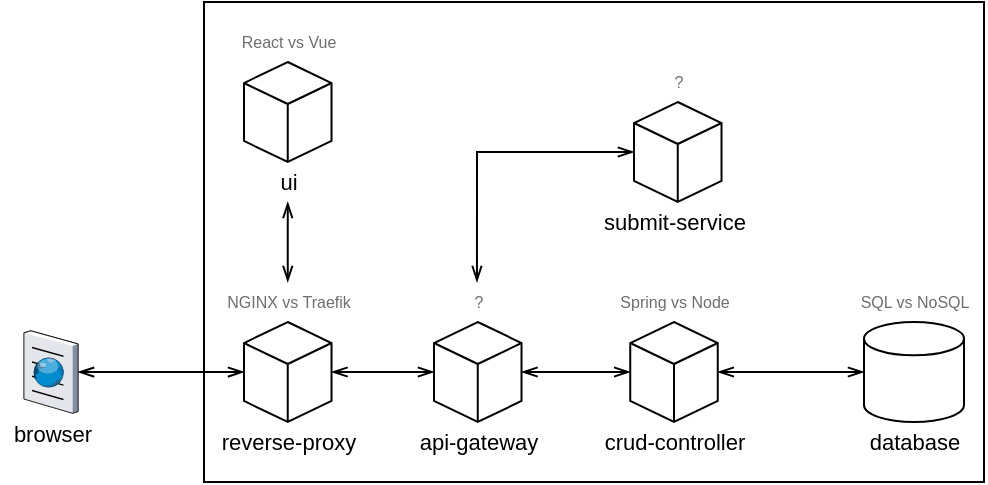 <mxfile version="13.5.6" type="device"><diagram id="BTImalHKi2jLPSEl-765" name="Page-1"><mxGraphModel dx="633" dy="361" grid="1" gridSize="10" guides="1" tooltips="1" connect="1" arrows="1" fold="1" page="1" pageScale="1" pageWidth="850" pageHeight="1100" math="0" shadow="0"><root><mxCell id="0"/><mxCell id="1" parent="0"/><mxCell id="4EUmfapp386sMYO-k9Cj-1" value="" style="rounded=0;whiteSpace=wrap;html=1;fillColor=none;" vertex="1" parent="1"><mxGeometry x="210" y="220" width="390" height="240" as="geometry"/></mxCell><mxCell id="4EUmfapp386sMYO-k9Cj-10" style="edgeStyle=orthogonalEdgeStyle;rounded=0;orthogonalLoop=1;jettySize=auto;html=1;startArrow=openThin;startFill=0;endArrow=openThin;endFill=0;fontSize=11;" edge="1" parent="1" source="4EUmfapp386sMYO-k9Cj-3" target="4EUmfapp386sMYO-k9Cj-8"><mxGeometry relative="1" as="geometry"/></mxCell><mxCell id="4EUmfapp386sMYO-k9Cj-3" value="" style="html=1;whiteSpace=wrap;shape=isoCube2;backgroundOutline=1;isoAngle=15;fillColor=none;aspect=fixed;" vertex="1" parent="1"><mxGeometry x="230" y="380" width="43.76" height="50" as="geometry"/></mxCell><mxCell id="4EUmfapp386sMYO-k9Cj-4" value="reverse-proxy" style="text;html=1;align=center;verticalAlign=middle;resizable=0;points=[];autosize=1;fontSize=11;" vertex="1" parent="1"><mxGeometry x="211.88" y="430" width="80" height="20" as="geometry"/></mxCell><mxCell id="4EUmfapp386sMYO-k9Cj-5" value="" style="html=1;whiteSpace=wrap;shape=isoCube2;backgroundOutline=1;isoAngle=15;fillColor=none;aspect=fixed;" vertex="1" parent="1"><mxGeometry x="230" y="250" width="43.76" height="50" as="geometry"/></mxCell><mxCell id="4EUmfapp386sMYO-k9Cj-6" value="ui" style="text;html=1;align=center;verticalAlign=middle;resizable=0;points=[];autosize=1;fontSize=11;" vertex="1" parent="1"><mxGeometry x="241.88" y="300" width="20" height="20" as="geometry"/></mxCell><mxCell id="4EUmfapp386sMYO-k9Cj-17" style="edgeStyle=orthogonalEdgeStyle;rounded=0;orthogonalLoop=1;jettySize=auto;html=1;startArrow=openThin;startFill=0;endArrow=openThin;endFill=0;fontSize=11;" edge="1" parent="1" source="4EUmfapp386sMYO-k9Cj-8" target="4EUmfapp386sMYO-k9Cj-15"><mxGeometry relative="1" as="geometry"/></mxCell><mxCell id="4EUmfapp386sMYO-k9Cj-8" value="" style="html=1;whiteSpace=wrap;shape=isoCube2;backgroundOutline=1;isoAngle=15;fillColor=none;aspect=fixed;" vertex="1" parent="1"><mxGeometry x="325" y="380" width="43.76" height="50" as="geometry"/></mxCell><mxCell id="4EUmfapp386sMYO-k9Cj-9" value="api-gateway" style="text;html=1;align=center;verticalAlign=middle;resizable=0;points=[];autosize=1;fontSize=11;" vertex="1" parent="1"><mxGeometry x="311.88" y="430" width="70" height="20" as="geometry"/></mxCell><mxCell id="4EUmfapp386sMYO-k9Cj-25" style="edgeStyle=orthogonalEdgeStyle;rounded=0;orthogonalLoop=1;jettySize=auto;html=1;entryX=0;entryY=0.5;entryDx=0;entryDy=0;entryPerimeter=0;startArrow=openThin;startFill=0;endArrow=openThin;endFill=0;fontSize=11;" edge="1" parent="1" source="4EUmfapp386sMYO-k9Cj-15" target="4EUmfapp386sMYO-k9Cj-23"><mxGeometry relative="1" as="geometry"/></mxCell><mxCell id="4EUmfapp386sMYO-k9Cj-15" value="" style="html=1;whiteSpace=wrap;shape=isoCube2;backgroundOutline=1;isoAngle=15;fillColor=none;aspect=fixed;" vertex="1" parent="1"><mxGeometry x="423.12" y="380" width="43.76" height="50" as="geometry"/></mxCell><mxCell id="4EUmfapp386sMYO-k9Cj-16" value="crud-controller" style="text;html=1;align=center;verticalAlign=middle;resizable=0;points=[];autosize=1;fontSize=11;" vertex="1" parent="1"><mxGeometry x="400" y="430" width="90" height="20" as="geometry"/></mxCell><mxCell id="4EUmfapp386sMYO-k9Cj-18" value="" style="html=1;whiteSpace=wrap;shape=isoCube2;backgroundOutline=1;isoAngle=15;fillColor=none;aspect=fixed;" vertex="1" parent="1"><mxGeometry x="425" y="270" width="43.76" height="50" as="geometry"/></mxCell><mxCell id="4EUmfapp386sMYO-k9Cj-19" value="submit-service" style="text;html=1;align=center;verticalAlign=middle;resizable=0;points=[];autosize=1;fontSize=11;" vertex="1" parent="1"><mxGeometry x="400" y="320" width="90" height="20" as="geometry"/></mxCell><mxCell id="4EUmfapp386sMYO-k9Cj-23" value="" style="strokeWidth=1;html=1;shape=mxgraph.flowchart.database;whiteSpace=wrap;fillColor=none;fontSize=11;aspect=fixed;" vertex="1" parent="1"><mxGeometry x="540" y="380" width="50" height="50" as="geometry"/></mxCell><mxCell id="4EUmfapp386sMYO-k9Cj-24" value="database" style="text;html=1;align=center;verticalAlign=middle;resizable=0;points=[];autosize=1;fontSize=11;" vertex="1" parent="1"><mxGeometry x="535" y="430" width="60" height="20" as="geometry"/></mxCell><mxCell id="4EUmfapp386sMYO-k9Cj-26" value="SQL vs NoSQL" style="text;html=1;align=center;verticalAlign=middle;resizable=0;points=[];autosize=1;fontSize=8;fontColor=#6E6E6E;" vertex="1" parent="1"><mxGeometry x="530" y="360" width="70" height="20" as="geometry"/></mxCell><mxCell id="4EUmfapp386sMYO-k9Cj-27" value="React vs Vue" style="text;html=1;align=center;verticalAlign=middle;resizable=0;points=[];autosize=1;fontSize=8;fontColor=#6E6E6E;" vertex="1" parent="1"><mxGeometry x="221.88" y="230" width="60" height="20" as="geometry"/></mxCell><mxCell id="4EUmfapp386sMYO-k9Cj-28" value="?" style="text;html=1;align=center;verticalAlign=middle;resizable=0;points=[];autosize=1;fontSize=8;fontColor=#6E6E6E;" vertex="1" parent="1"><mxGeometry x="436.88" y="250" width="20" height="20" as="geometry"/></mxCell><mxCell id="4EUmfapp386sMYO-k9Cj-29" value="Spring vs Node" style="text;html=1;align=center;verticalAlign=middle;resizable=0;points=[];autosize=1;fontSize=8;fontColor=#6E6E6E;" vertex="1" parent="1"><mxGeometry x="410" y="360" width="70" height="20" as="geometry"/></mxCell><mxCell id="4EUmfapp386sMYO-k9Cj-31" style="edgeStyle=orthogonalEdgeStyle;rounded=0;orthogonalLoop=1;jettySize=auto;html=1;entryX=0;entryY=0.5;entryDx=0;entryDy=0;entryPerimeter=0;startArrow=openThin;startFill=0;endArrow=openThin;endFill=0;fontSize=8;fontColor=#6E6E6E;exitX=0.48;exitY=0;exitDx=0;exitDy=0;exitPerimeter=0;" edge="1" parent="1" source="4EUmfapp386sMYO-k9Cj-30" target="4EUmfapp386sMYO-k9Cj-18"><mxGeometry relative="1" as="geometry"/></mxCell><mxCell id="4EUmfapp386sMYO-k9Cj-30" value="?" style="text;html=1;align=center;verticalAlign=middle;resizable=0;points=[];autosize=1;fontSize=8;fontColor=#6E6E6E;" vertex="1" parent="1"><mxGeometry x="336.88" y="360" width="20" height="20" as="geometry"/></mxCell><mxCell id="4EUmfapp386sMYO-k9Cj-34" style="edgeStyle=orthogonalEdgeStyle;rounded=0;orthogonalLoop=1;jettySize=auto;html=1;startArrow=openThin;startFill=0;endArrow=openThin;endFill=0;fontSize=8;fontColor=#6E6E6E;" edge="1" parent="1" source="4EUmfapp386sMYO-k9Cj-32" target="4EUmfapp386sMYO-k9Cj-6"><mxGeometry relative="1" as="geometry"/></mxCell><mxCell id="4EUmfapp386sMYO-k9Cj-32" value="NGINX vs Traefik" style="text;html=1;align=center;verticalAlign=middle;resizable=0;points=[];autosize=1;fontSize=8;fontColor=#6E6E6E;" vertex="1" parent="1"><mxGeometry x="211.88" y="360" width="80" height="20" as="geometry"/></mxCell><mxCell id="4EUmfapp386sMYO-k9Cj-37" style="edgeStyle=orthogonalEdgeStyle;rounded=0;orthogonalLoop=1;jettySize=auto;html=1;entryX=0;entryY=0.5;entryDx=0;entryDy=0;entryPerimeter=0;startArrow=openThin;startFill=0;endArrow=openThin;endFill=0;fontSize=8;fontColor=#6E6E6E;" edge="1" parent="1" source="4EUmfapp386sMYO-k9Cj-35" target="4EUmfapp386sMYO-k9Cj-3"><mxGeometry relative="1" as="geometry"/></mxCell><mxCell id="4EUmfapp386sMYO-k9Cj-35" value="" style="verticalLabelPosition=bottom;aspect=fixed;html=1;verticalAlign=top;strokeColor=none;align=center;outlineConnect=0;shape=mxgraph.citrix.browser;fillColor=none;fontSize=8;fontColor=#6E6E6E;" vertex="1" parent="1"><mxGeometry x="120" y="384.38" width="27.03" height="41.25" as="geometry"/></mxCell><mxCell id="4EUmfapp386sMYO-k9Cj-36" value="browser" style="text;html=1;align=center;verticalAlign=middle;resizable=0;points=[];autosize=1;fontSize=11;" vertex="1" parent="1"><mxGeometry x="108.52" y="425.63" width="50" height="20" as="geometry"/></mxCell></root></mxGraphModel></diagram></mxfile>